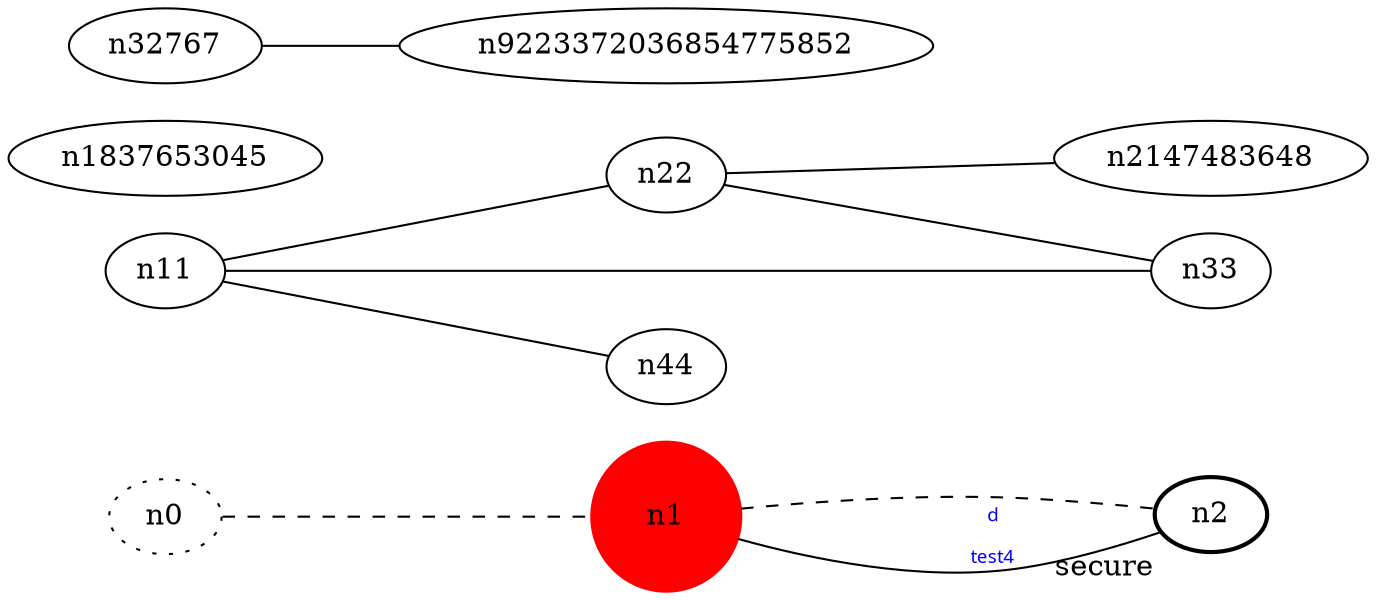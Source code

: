 graph test4 {
	rankdir=LR;
	fontcolor=blue; /* c0; c1; c0 -- c1 */
	n0 [style=dotted, fillcolor="#123456"]; // c2; c3; c2 -- c3
	n1 [height=1, width=1, color=red, style=filled];
	n2 [style=bold, xlabel="secure"];
	n0 -- n1 -- n2[style=dashed];
	n1 -- n2 [fontname="comic sans", label="d\n\l\G", fontcolor=blue, fontsize=9];
	n11 -- n22;
	n11 -- n33;
	n11 -- n44;
	n22 -- n33;
	n22 -- n2147483648;
 n2147483648;
 n2147483648;
 n2147483648;
 n2147483648;
 n2147483648;
 n2147483648;
 n2147483648;
 n2147483648;
 n2147483648;
 n2147483648;
 n2147483648;
 n2147483648;
 n2147483648;
 n2147483648;
 n2147483648;
 n2147483648;
 n2147483648;
 n2147483648;
 n2147483648;
 n2147483648;
 n2147483648;
 n2147483648;
 n2147483648;
 n2147483648;
 n2147483648;
 n2147483648;
 n2147483648;
 n2147483648;
 n2147483648;
 n2147483648;
 n2147483648;
 n2147483648;
 n2147483648;
 n2147483648;
 n2147483648;
 n2147483648;
 n2147483648;
 n2147483648;
 n2147483648;
 n2147483648;
 n2147483648;
 n2147483648;
 n2147483648;
 n2147483648;
 n2147483648;
 n2147483648;
 n2147483648;
 n2147483648;
 n2147483648;
 n2147483648;
 n2147483648;
 n2147483648;
 n2147483648;
 n2147483648;
 n2147483648;
 n2147483648;
 n2147483648;
 n2147483648;
 n2147483648;
 n2147483648;
 n2147483648;
 n2147483648;
 n1837653045;
 n2147483648;
 n2147483648;
 n2147483648;
 n2147483648;
 n2147483648;
 n2147483648;
 n2147483648;
 n2147483648;
 n2147483648;
 n2147483648;
 n2147483648;
 n2147483648;
 n2147483648;
 n2147483648;
 n2147483648;
 n2147483648;
 n2147483648;
 n2147483648;
 n2147483648;
 n2147483648;
 n2147483648;
 n2147483648;
 n2147483648;
 n2147483648;
 n2147483648;
 n2147483648;
 n2147483648;
 n2147483648;
 n2147483648;
 n2147483648;
 n2147483648;
 n2147483648;
 n2147483648;
 n2147483648;
 n2147483648;
 n2147483648;
 n2147483648;
 n2147483648;
 n2147483648;
 n2147483648;
 n2147483648;
 n2147483648;
 n2147483648;
 n2147483648;
 n2147483648;
 n2147483648;
 n2147483648;
 n2147483648;
 n2147483648;
 n2147483648;
 n2147483648;
 n2147483648;
 n2147483648;
 n2147483648;
 n2147483648;
 n2147483648;
 n2147483648;
 n2147483648;
 n2147483648;
 n2147483648;
 n2147483648;
 n2147483648;
 n2147483648;
 n2147483648;
 n2147483648;
 n2147483648;
 n2147483648;
 n2147483648;
 n2147483648;
 n2147483648;
 n2147483648;
 n2147483648;
 n2147483648;
 n2147483648;
 n2147483648;
 n2147483648;
 n2147483648;
 n2147483648;
 n2147483648;
 n2147483648;
 n2147483648;
 n2147483648;
 n2147483648;
 n2147483648;
 n2147483648;
 n2147483648;
 n2147483648;
 n2147483648;
 n2147483648;
 n2147483648;
 n2147483648;
 n2147483648;
 n2147483648;
 n2147483648;
 n2147483648;
 n2147483648;
 n2147483648;
 n2147483648;
 n2147483648;
 n2147483648;
 n2147483648;
 n2147483648;
 n2147483648;
 n2147483648;
 n2147483648;
 n2147483648;
 n2147483648;
 n2147483648;
 n2147483648;
 n2147483648;
 n2147483648;
 n2147483648;
 n2147483648;
 n2147483648;
 n2147483648;
 n2147483648;
 n2147483648;
 n2147483648;
 n2147483648;
 n2147483648;
 n2147483648;
 n2147483648;
 n2147483648;
 n2147483648;
 n2147483648;
 n2147483648;
 n2147483648;
 n2147483648;
 n2147483648;
 n2147483648;
 n2147483648;
 n2147483648;
 n2147483648;
 n2147483648;
 n2147483648;
 n2147483648;
 n2147483648;
 n2147483648;
 n2147483648;
 n2147483648;
 n2147483648;
 n2147483648;
 n2147483648;
 n2147483648;
 n2147483648;
 n2147483648;
 n2147483648;
 n2147483648;
 n2147483648;
 n2147483648;
 n2147483648;
 n2147483648;
 n2147483648;
 n2147483648;
 n2147483648;
 n2147483648;
 n2147483648;
 n2147483648;
 n2147483648;
 n2147483648;
 n2147483648;
 n2147483648;
 n2147483648;
 n2147483648;
 n2147483648;
 n2147483648;
 n2147483648;
 n2147483648;
 n2147483648;
 n2147483648;
 n2147483648;
 n2147483648;
 n2147483648;
 n2147483648;
 n2147483648;
 n2147483648;
 n2147483648;
 n2147483648;
 n2147483648;
 n2147483648;
 n2147483648;
 n2147483648;
 n2147483648;
 n2147483648;
 n2147483648;
 n2147483648;
 n2147483648;
 n2147483648;
 n2147483648;
 n2147483648;
 n2147483648;
 n2147483648;
	n32767 -- n9223372036854775852;
}
